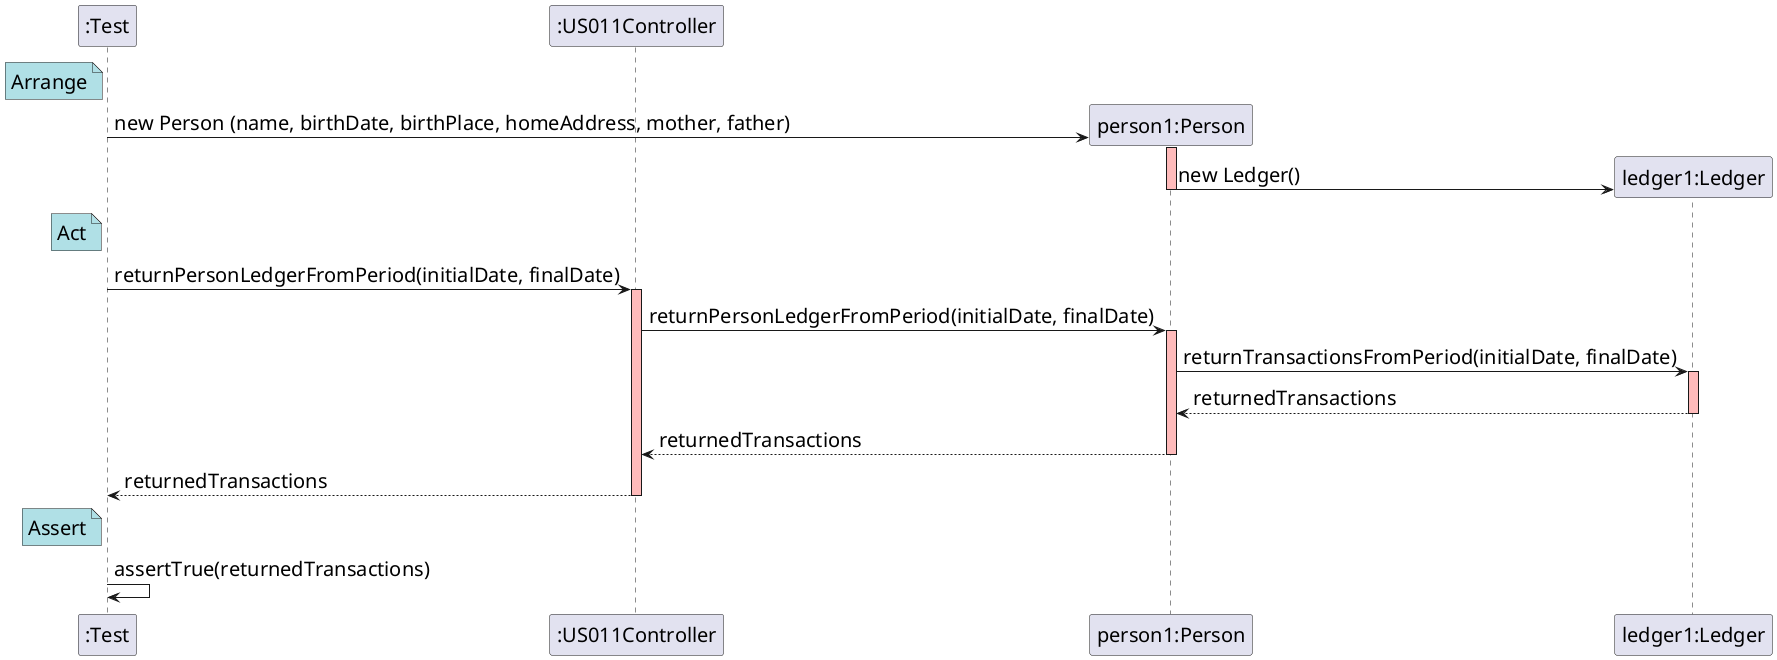 @startuml

skinparam DefaultFontSize 20

participant ":Test"
note left of ":Test" #powderblue
	Arrange
end note
participant ":US011Controller"

create "person1:Person"
":Test" -> "person1:Person" : new Person (name, birthDate, birthPlace, homeAddress, mother, father)
activate "person1:Person" #FFBBBB

create "ledger1:Ledger"
"person1:Person" -> "ledger1:Ledger" : new Ledger()
deactivate "person1:Person" #FFBBBB

note left of ":Test" #powderblue
	Act
end note

":Test" -> ":US011Controller" : returnPersonLedgerFromPeriod(initialDate, finalDate)
activate ":US011Controller" #FFBBBB

":US011Controller" -> "person1:Person" : returnPersonLedgerFromPeriod(initialDate, finalDate)
activate "person1:Person" #FFBBBB

"person1:Person" -> "ledger1:Ledger" : returnTransactionsFromPeriod(initialDate, finalDate)
activate "ledger1:Ledger" #FFBBBB

"ledger1:Ledger" --> "person1:Person" : returnedTransactions
deactivate "ledger1:Ledger" #FFBBBB

"person1:Person" --> ":US011Controller" : returnedTransactions
deactivate "person1:Person" #FFBBBB

":US011Controller" --> ":Test" : returnedTransactions
deactivate ":US011Controller" #FFBBBB

note left of ":Test" #powderblue
	Assert
end note

":Test" -> ":Test" : assertTrue(returnedTransactions)

@enduml